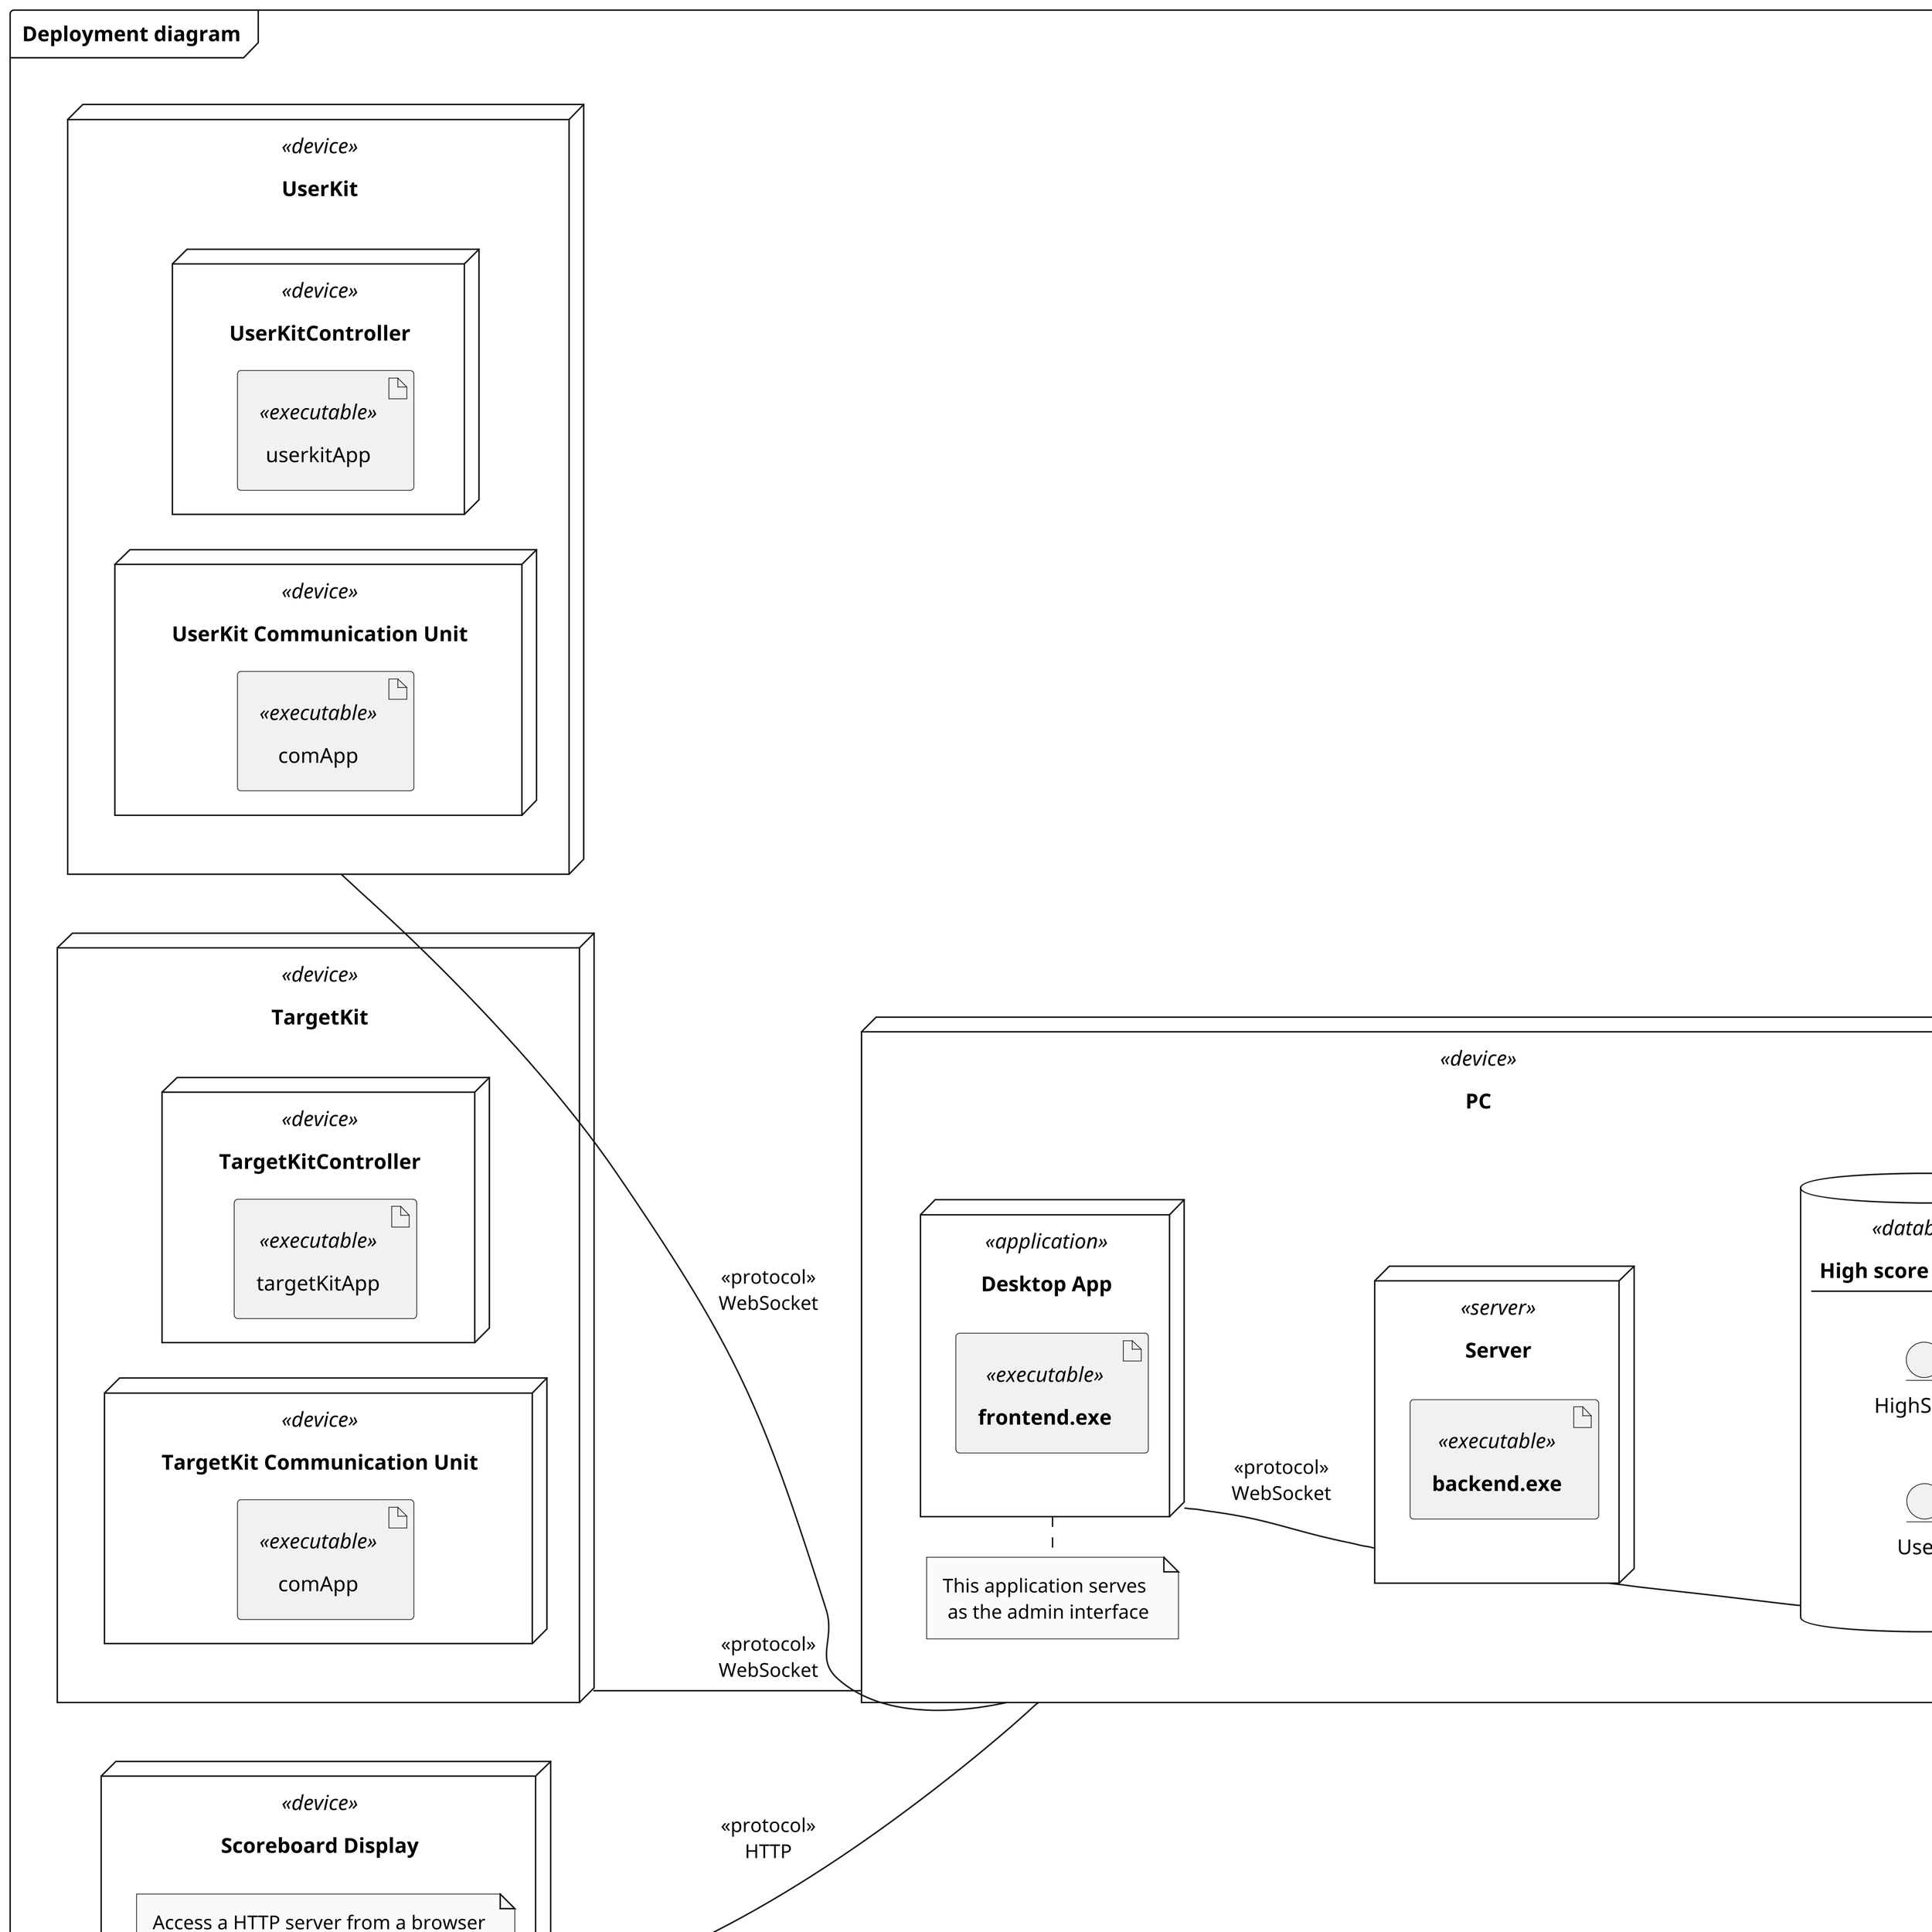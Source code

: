 @startuml deployment_diagram

left to right direction

skinparam {
    monochrome true
    dpi 300
    padding 5
    packageStyle rectangle
    packageStyle frame
    shadowing false
}

frame "Deployment diagram" {

node "<b>PC" <<device>> as PC {
    node "<b>Desktop App" <<application>> as desktopApp {
        artifact "<b>frontend.exe" <<executable>> as frontend
    }
    note "This application serves\n as the admin interface" as N2
    N2 .left. desktopApp

    node "<b>Server" <<server>> as server {
        artifact "<b>backend.exe" <<executable>> as backend
    }

    database "<b>High score database\n----" <<database>> as DB {
        entity "HighScore"
        entity "Users"
    }
}

node "<b>UserKit" <<device>> as UserKit {
    node "<b>UserKitController" <<device>> as userKitCtrl {
        artifact "userkitApp" <<executable>>
    }

    node "<b>UserKit Communication Unit" <<device>> as UsrComUnit {
        artifact "comApp" <<executable>> as usrComApp
    }
}

node "<b>TargetKit" <<device>> as TargetKit {
    node "<b>TargetKitController" <<device>> as targetKitCtrl {
        artifact "targetKitApp" <<executable>>
    }

    node "<b>TargetKit Communication Unit" <<device>> as TrgtComUnit {
        artifact "comApp" <<executable>> as trgtComApp
    }
}

node "<b>Scoreboard Display" <<device>> as scoreboard {
    note "Access a HTTP server from a browser" as N1
}

UserKit -- PC : <<protocol>>\nWebSocket
TargetKit -- PC : <<protocol>>\nWebSocket
scoreboard -- PC : <<protocol>>\nHTTP
server -- DB


desktopApp -- server : <<protocol>>\nWebSocket

}

@enduml